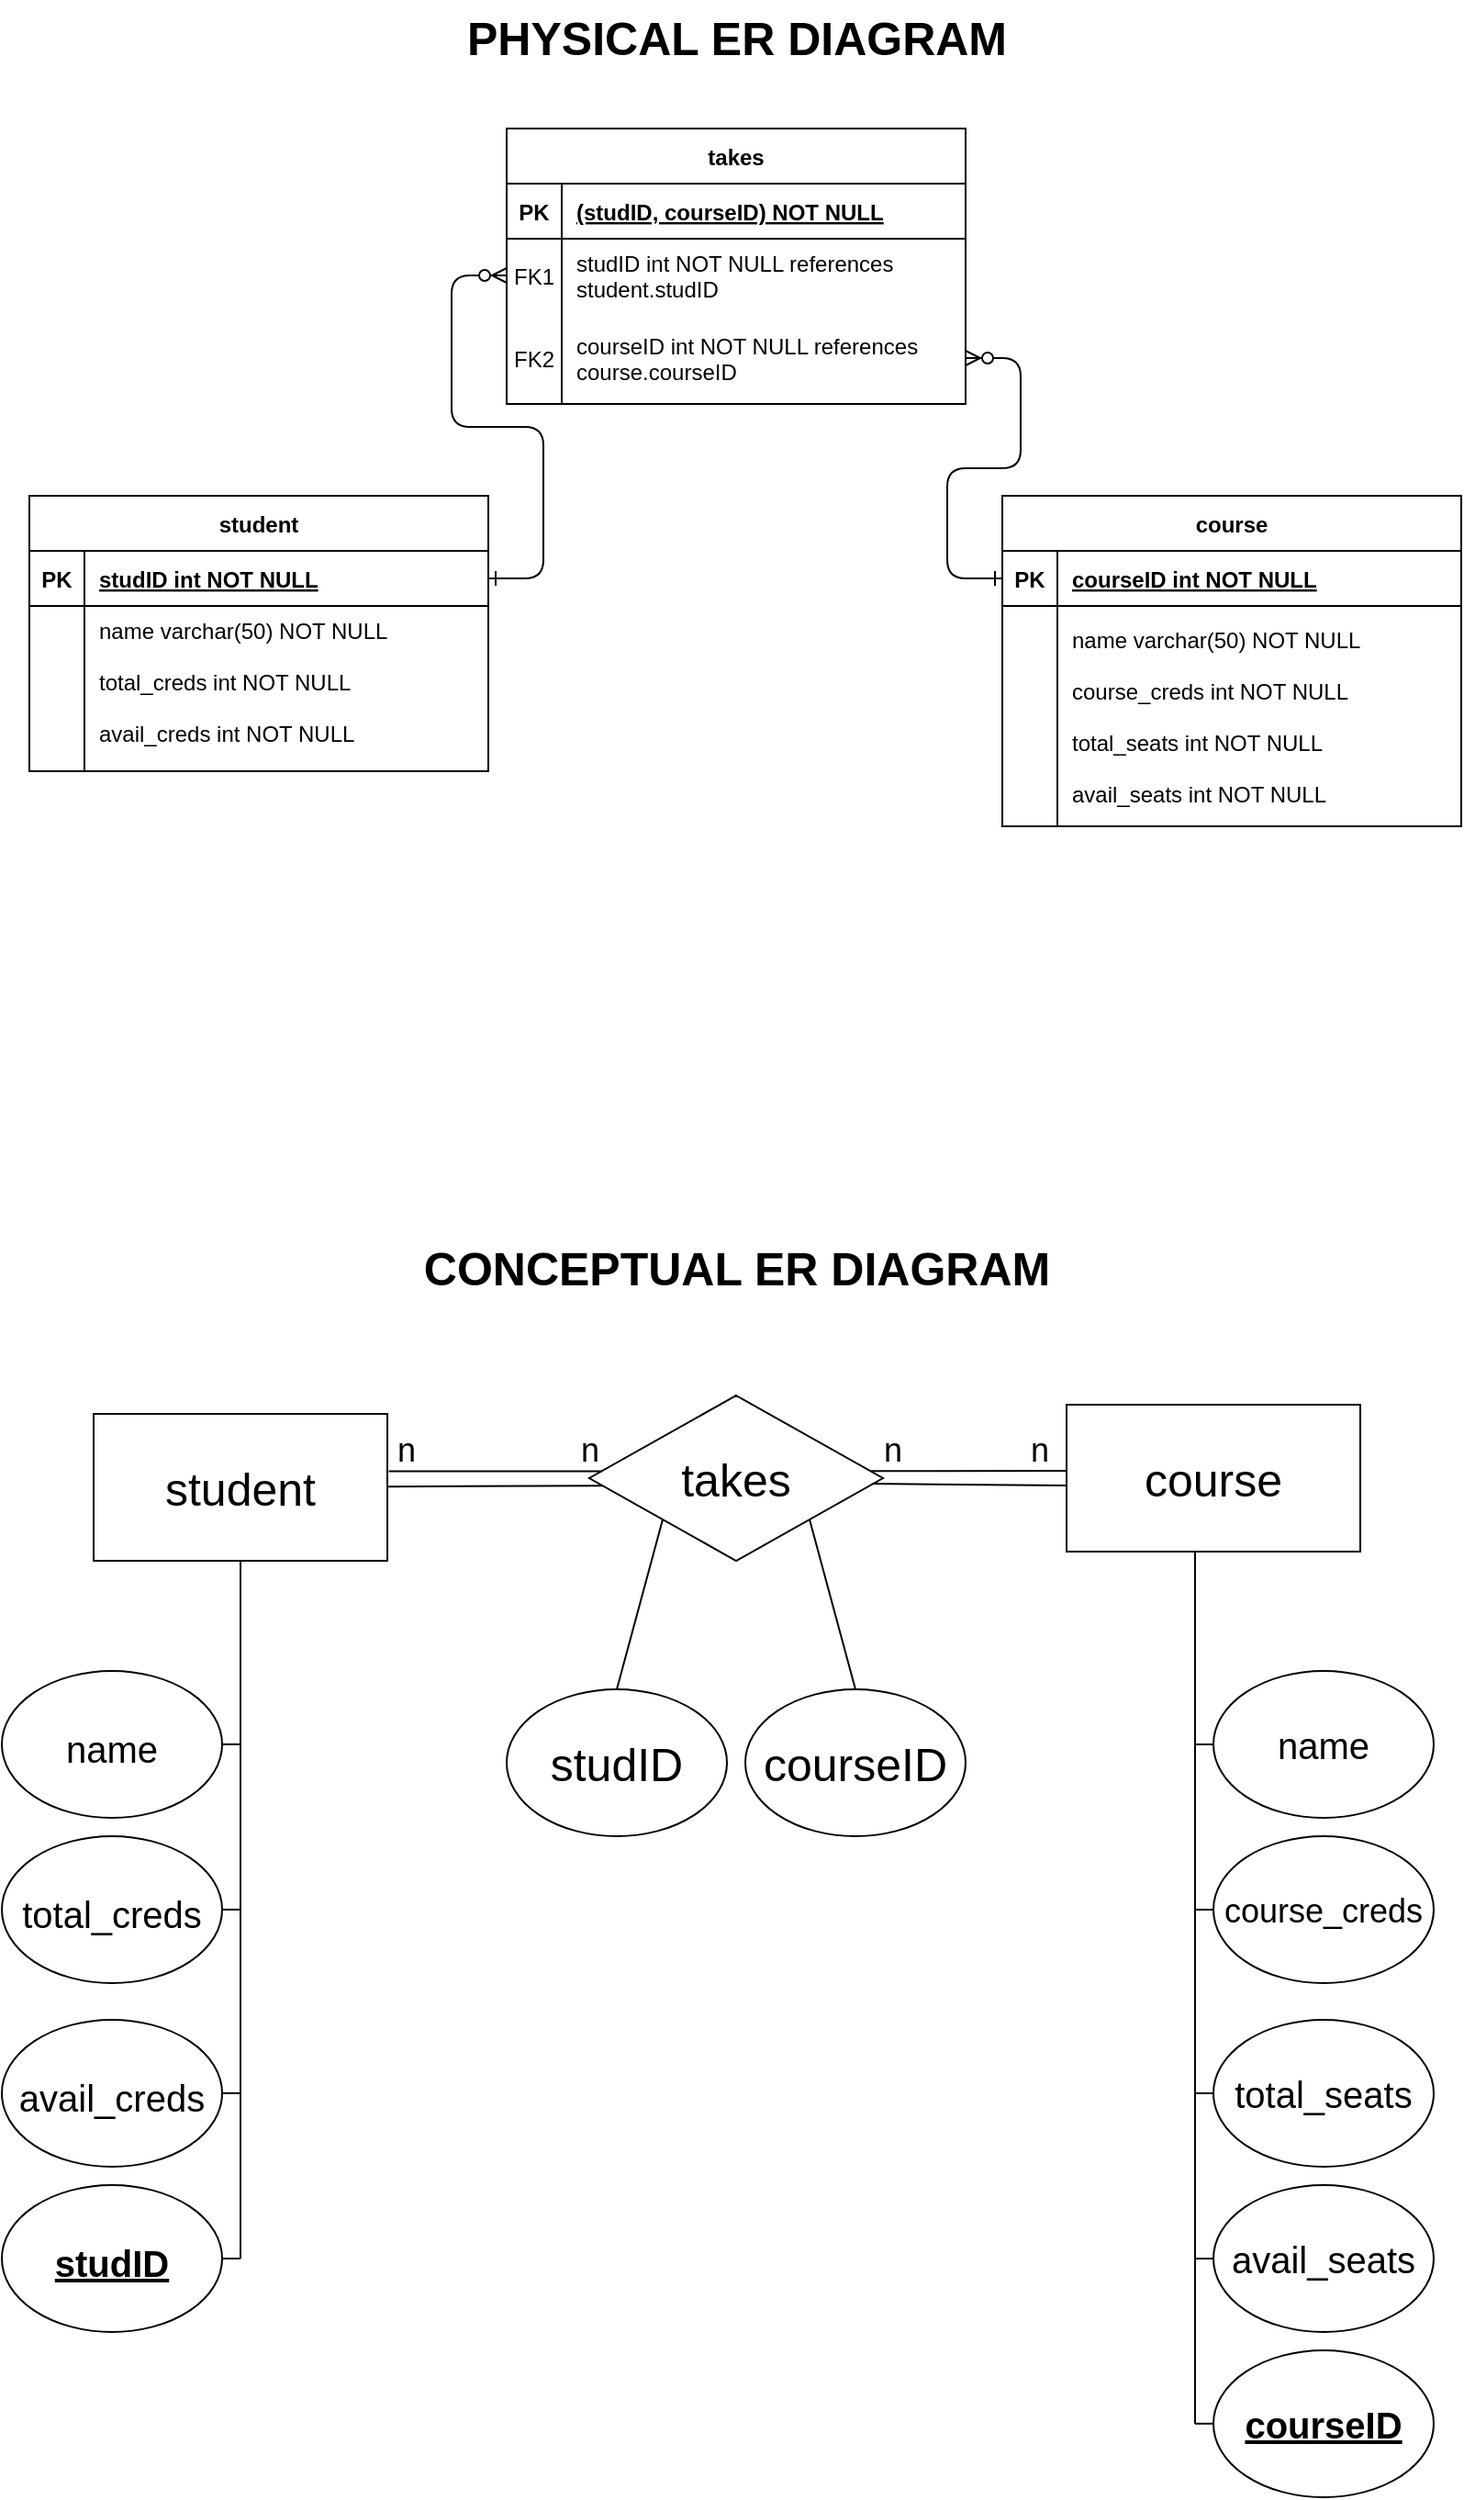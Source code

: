 <mxfile version="17.4.2" type="device"><diagram id="R2lEEEUBdFMjLlhIrx00" name="Page-1"><mxGraphModel dx="3360" dy="2113" grid="1" gridSize="10" guides="1" tooltips="1" connect="1" arrows="1" fold="1" page="1" pageScale="1" pageWidth="850" pageHeight="1100" math="0" shadow="0" extFonts="Permanent Marker^https://fonts.googleapis.com/css?family=Permanent+Marker"><root><mxCell id="0"/><mxCell id="1" parent="0"/><mxCell id="C-vyLk0tnHw3VtMMgP7b-1" value="" style="edgeStyle=entityRelationEdgeStyle;endArrow=ERzeroToMany;startArrow=ERone;endFill=1;startFill=0;" parent="1" source="C-vyLk0tnHw3VtMMgP7b-24" target="C-vyLk0tnHw3VtMMgP7b-6" edge="1"><mxGeometry width="100" height="100" relative="1" as="geometry"><mxPoint x="340" y="720" as="sourcePoint"/><mxPoint x="440" y="620" as="targetPoint"/></mxGeometry></mxCell><mxCell id="C-vyLk0tnHw3VtMMgP7b-12" value="" style="edgeStyle=entityRelationEdgeStyle;endArrow=ERzeroToMany;startArrow=ERone;endFill=1;startFill=0;exitX=0;exitY=0.5;exitDx=0;exitDy=0;entryX=1;entryY=0.5;entryDx=0;entryDy=0;" parent="1" source="C-vyLk0tnHw3VtMMgP7b-14" target="C-vyLk0tnHw3VtMMgP7b-9" edge="1"><mxGeometry width="100" height="100" relative="1" as="geometry"><mxPoint x="400" y="180" as="sourcePoint"/><mxPoint x="620" y="180" as="targetPoint"/></mxGeometry></mxCell><mxCell id="C-vyLk0tnHw3VtMMgP7b-2" value="takes" style="shape=table;startSize=30;container=1;collapsible=1;childLayout=tableLayout;fixedRows=1;rowLines=0;fontStyle=1;align=center;resizeLast=1;" parent="1" vertex="1"><mxGeometry x="295" y="70" width="250" height="150" as="geometry"/></mxCell><mxCell id="C-vyLk0tnHw3VtMMgP7b-3" value="" style="shape=partialRectangle;collapsible=0;dropTarget=0;pointerEvents=0;fillColor=none;points=[[0,0.5],[1,0.5]];portConstraint=eastwest;top=0;left=0;right=0;bottom=1;" parent="C-vyLk0tnHw3VtMMgP7b-2" vertex="1"><mxGeometry y="30" width="250" height="30" as="geometry"/></mxCell><mxCell id="C-vyLk0tnHw3VtMMgP7b-4" value="PK" style="shape=partialRectangle;overflow=hidden;connectable=0;fillColor=none;top=0;left=0;bottom=0;right=0;fontStyle=1;" parent="C-vyLk0tnHw3VtMMgP7b-3" vertex="1"><mxGeometry width="30" height="30" as="geometry"><mxRectangle width="30" height="30" as="alternateBounds"/></mxGeometry></mxCell><mxCell id="C-vyLk0tnHw3VtMMgP7b-5" value="(studID, courseID) NOT NULL " style="shape=partialRectangle;overflow=hidden;connectable=0;fillColor=none;top=0;left=0;bottom=0;right=0;align=left;spacingLeft=6;fontStyle=5;" parent="C-vyLk0tnHw3VtMMgP7b-3" vertex="1"><mxGeometry x="30" width="220" height="30" as="geometry"><mxRectangle width="220" height="30" as="alternateBounds"/></mxGeometry></mxCell><mxCell id="C-vyLk0tnHw3VtMMgP7b-6" value="" style="shape=partialRectangle;collapsible=0;dropTarget=0;pointerEvents=0;fillColor=none;points=[[0,0.5],[1,0.5]];portConstraint=eastwest;top=0;left=0;right=0;bottom=0;" parent="C-vyLk0tnHw3VtMMgP7b-2" vertex="1"><mxGeometry y="60" width="250" height="40" as="geometry"/></mxCell><mxCell id="C-vyLk0tnHw3VtMMgP7b-7" value="FK1" style="shape=partialRectangle;overflow=hidden;connectable=0;fillColor=none;top=0;left=0;bottom=0;right=0;" parent="C-vyLk0tnHw3VtMMgP7b-6" vertex="1"><mxGeometry width="30" height="40" as="geometry"><mxRectangle width="30" height="40" as="alternateBounds"/></mxGeometry></mxCell><mxCell id="C-vyLk0tnHw3VtMMgP7b-8" value="studID int NOT NULL references &#10;student.studID" style="shape=partialRectangle;overflow=hidden;connectable=0;fillColor=none;top=0;left=0;bottom=0;right=0;align=left;spacingLeft=6;" parent="C-vyLk0tnHw3VtMMgP7b-6" vertex="1"><mxGeometry x="30" width="220" height="40" as="geometry"><mxRectangle width="220" height="40" as="alternateBounds"/></mxGeometry></mxCell><mxCell id="C-vyLk0tnHw3VtMMgP7b-9" value="" style="shape=partialRectangle;collapsible=0;dropTarget=0;pointerEvents=0;fillColor=none;points=[[0,0.5],[1,0.5]];portConstraint=eastwest;top=0;left=0;right=0;bottom=0;" parent="C-vyLk0tnHw3VtMMgP7b-2" vertex="1"><mxGeometry y="100" width="250" height="50" as="geometry"/></mxCell><mxCell id="C-vyLk0tnHw3VtMMgP7b-10" value="FK2" style="shape=partialRectangle;overflow=hidden;connectable=0;fillColor=none;top=0;left=0;bottom=0;right=0;" parent="C-vyLk0tnHw3VtMMgP7b-9" vertex="1"><mxGeometry width="30" height="50" as="geometry"><mxRectangle width="30" height="50" as="alternateBounds"/></mxGeometry></mxCell><mxCell id="C-vyLk0tnHw3VtMMgP7b-11" value="courseID int NOT NULL references&#10;course.courseID" style="shape=partialRectangle;overflow=hidden;connectable=0;fillColor=none;top=0;left=0;bottom=0;right=0;align=left;spacingLeft=6;" parent="C-vyLk0tnHw3VtMMgP7b-9" vertex="1"><mxGeometry x="30" width="220" height="50" as="geometry"><mxRectangle width="220" height="50" as="alternateBounds"/></mxGeometry></mxCell><mxCell id="C-vyLk0tnHw3VtMMgP7b-13" value="course" style="shape=table;startSize=30;container=1;collapsible=1;childLayout=tableLayout;fixedRows=1;rowLines=0;fontStyle=1;align=center;resizeLast=1;" parent="1" vertex="1"><mxGeometry x="565" y="270" width="250" height="180" as="geometry"/></mxCell><mxCell id="C-vyLk0tnHw3VtMMgP7b-14" value="" style="shape=partialRectangle;collapsible=0;dropTarget=0;pointerEvents=0;fillColor=none;points=[[0,0.5],[1,0.5]];portConstraint=eastwest;top=0;left=0;right=0;bottom=1;" parent="C-vyLk0tnHw3VtMMgP7b-13" vertex="1"><mxGeometry y="30" width="250" height="30" as="geometry"/></mxCell><mxCell id="C-vyLk0tnHw3VtMMgP7b-15" value="PK" style="shape=partialRectangle;overflow=hidden;connectable=0;fillColor=none;top=0;left=0;bottom=0;right=0;fontStyle=1;" parent="C-vyLk0tnHw3VtMMgP7b-14" vertex="1"><mxGeometry width="30" height="30" as="geometry"><mxRectangle width="30" height="30" as="alternateBounds"/></mxGeometry></mxCell><mxCell id="C-vyLk0tnHw3VtMMgP7b-16" value="courseID int NOT NULL " style="shape=partialRectangle;overflow=hidden;connectable=0;fillColor=none;top=0;left=0;bottom=0;right=0;align=left;spacingLeft=6;fontStyle=5;" parent="C-vyLk0tnHw3VtMMgP7b-14" vertex="1"><mxGeometry x="30" width="220" height="30" as="geometry"><mxRectangle width="220" height="30" as="alternateBounds"/></mxGeometry></mxCell><mxCell id="C-vyLk0tnHw3VtMMgP7b-17" value="" style="shape=partialRectangle;collapsible=0;dropTarget=0;pointerEvents=0;fillColor=none;points=[[0,0.5],[1,0.5]];portConstraint=eastwest;top=0;left=0;right=0;bottom=0;verticalAlign=top;" parent="C-vyLk0tnHw3VtMMgP7b-13" vertex="1"><mxGeometry y="60" width="250" height="120" as="geometry"/></mxCell><mxCell id="C-vyLk0tnHw3VtMMgP7b-18" value="" style="shape=partialRectangle;overflow=hidden;connectable=0;fillColor=none;top=0;left=0;bottom=0;right=0;" parent="C-vyLk0tnHw3VtMMgP7b-17" vertex="1"><mxGeometry width="30" height="120" as="geometry"><mxRectangle width="30" height="120" as="alternateBounds"/></mxGeometry></mxCell><mxCell id="C-vyLk0tnHw3VtMMgP7b-19" value="name varchar(50) NOT NULL&#10;&#10;course_creds int NOT NULL&#10;&#10;total_seats int NOT NULL&#10;&#10;avail_seats int NOT NULL" style="shape=partialRectangle;overflow=hidden;connectable=0;fillColor=none;top=0;left=0;bottom=0;right=0;align=left;spacingLeft=6;" parent="C-vyLk0tnHw3VtMMgP7b-17" vertex="1"><mxGeometry x="30" width="220" height="120" as="geometry"><mxRectangle width="220" height="120" as="alternateBounds"/></mxGeometry></mxCell><mxCell id="C-vyLk0tnHw3VtMMgP7b-23" value="student" style="shape=table;startSize=30;container=1;collapsible=1;childLayout=tableLayout;fixedRows=1;rowLines=0;fontStyle=1;align=center;resizeLast=1;" parent="1" vertex="1"><mxGeometry x="35" y="270" width="250" height="150" as="geometry"/></mxCell><mxCell id="C-vyLk0tnHw3VtMMgP7b-24" value="" style="shape=partialRectangle;collapsible=0;dropTarget=0;pointerEvents=0;fillColor=none;points=[[0,0.5],[1,0.5]];portConstraint=eastwest;top=0;left=0;right=0;bottom=1;" parent="C-vyLk0tnHw3VtMMgP7b-23" vertex="1"><mxGeometry y="30" width="250" height="30" as="geometry"/></mxCell><mxCell id="C-vyLk0tnHw3VtMMgP7b-25" value="PK" style="shape=partialRectangle;overflow=hidden;connectable=0;fillColor=none;top=0;left=0;bottom=0;right=0;fontStyle=1;" parent="C-vyLk0tnHw3VtMMgP7b-24" vertex="1"><mxGeometry width="30" height="30" as="geometry"><mxRectangle width="30" height="30" as="alternateBounds"/></mxGeometry></mxCell><mxCell id="C-vyLk0tnHw3VtMMgP7b-26" value="studID int NOT NULL" style="shape=partialRectangle;overflow=hidden;connectable=0;fillColor=none;top=0;left=0;bottom=0;right=0;align=left;spacingLeft=6;fontStyle=5;" parent="C-vyLk0tnHw3VtMMgP7b-24" vertex="1"><mxGeometry x="30" width="220" height="30" as="geometry"><mxRectangle width="220" height="30" as="alternateBounds"/></mxGeometry></mxCell><mxCell id="C-vyLk0tnHw3VtMMgP7b-27" value="" style="shape=partialRectangle;collapsible=0;dropTarget=0;pointerEvents=0;fillColor=none;points=[[0,0.5],[1,0.5]];portConstraint=eastwest;top=0;left=0;right=0;bottom=0;" parent="C-vyLk0tnHw3VtMMgP7b-23" vertex="1"><mxGeometry y="60" width="250" height="90" as="geometry"/></mxCell><mxCell id="C-vyLk0tnHw3VtMMgP7b-28" value="" style="shape=partialRectangle;overflow=hidden;connectable=0;fillColor=none;top=0;left=0;bottom=0;right=0;" parent="C-vyLk0tnHw3VtMMgP7b-27" vertex="1"><mxGeometry width="30" height="90" as="geometry"><mxRectangle width="30" height="90" as="alternateBounds"/></mxGeometry></mxCell><mxCell id="C-vyLk0tnHw3VtMMgP7b-29" value="name varchar(50) NOT NULL&#10;&#10;total_creds int NOT NULL&#10;&#10;avail_creds int NOT NULL" style="shape=partialRectangle;overflow=hidden;connectable=0;fillColor=none;top=0;left=0;bottom=0;right=0;align=left;spacingLeft=6;verticalAlign=top;" parent="C-vyLk0tnHw3VtMMgP7b-27" vertex="1"><mxGeometry x="30" width="220" height="90" as="geometry"><mxRectangle width="220" height="90" as="alternateBounds"/></mxGeometry></mxCell><mxCell id="mWbxlBwEeZpB2sjAdMG9-4" value="PHYSICAL ER DIAGRAM" style="text;html=1;align=center;verticalAlign=middle;resizable=0;points=[];autosize=1;strokeColor=none;fillColor=none;fontStyle=1;fontSize=25;" vertex="1" parent="1"><mxGeometry x="265" width="310" height="40" as="geometry"/></mxCell><mxCell id="mWbxlBwEeZpB2sjAdMG9-5" value="CONCEPTUAL ER DIAGRAM" style="text;html=1;align=center;verticalAlign=middle;resizable=0;points=[];autosize=1;strokeColor=none;fillColor=none;fontStyle=1;fontSize=25;" vertex="1" parent="1"><mxGeometry x="240" y="670" width="360" height="40" as="geometry"/></mxCell><mxCell id="mWbxlBwEeZpB2sjAdMG9-9" value="student" style="rounded=0;whiteSpace=wrap;html=1;fontSize=25;" vertex="1" parent="1"><mxGeometry x="70" y="770" width="160" height="80" as="geometry"/></mxCell><mxCell id="mWbxlBwEeZpB2sjAdMG9-10" value="course" style="rounded=0;whiteSpace=wrap;html=1;fontSize=25;" vertex="1" parent="1"><mxGeometry x="600" y="765" width="160" height="80" as="geometry"/></mxCell><mxCell id="mWbxlBwEeZpB2sjAdMG9-11" value="takes" style="rhombus;whiteSpace=wrap;html=1;fontSize=25;" vertex="1" parent="1"><mxGeometry x="340" y="760" width="160" height="90" as="geometry"/></mxCell><mxCell id="mWbxlBwEeZpB2sjAdMG9-12" value="&lt;font style=&quot;font-size: 20px&quot;&gt;name&lt;/font&gt;" style="ellipse;whiteSpace=wrap;html=1;fontSize=25;" vertex="1" parent="1"><mxGeometry x="20" y="910" width="120" height="80" as="geometry"/></mxCell><mxCell id="mWbxlBwEeZpB2sjAdMG9-13" value="&lt;font style=&quot;font-size: 20px&quot;&gt;total_creds&lt;/font&gt;" style="ellipse;whiteSpace=wrap;html=1;fontSize=25;" vertex="1" parent="1"><mxGeometry x="20" y="1000" width="120" height="80" as="geometry"/></mxCell><mxCell id="mWbxlBwEeZpB2sjAdMG9-14" value="&lt;font style=&quot;font-size: 20px&quot;&gt;avail_creds&lt;/font&gt;" style="ellipse;whiteSpace=wrap;html=1;fontSize=25;" vertex="1" parent="1"><mxGeometry x="20" y="1100" width="120" height="80" as="geometry"/></mxCell><mxCell id="mWbxlBwEeZpB2sjAdMG9-15" value="&lt;font style=&quot;font-size: 20px&quot;&gt;&lt;b&gt;&lt;u&gt;studID&lt;/u&gt;&lt;/b&gt;&lt;/font&gt;" style="ellipse;whiteSpace=wrap;html=1;fontSize=25;" vertex="1" parent="1"><mxGeometry x="20" y="1190" width="120" height="80" as="geometry"/></mxCell><mxCell id="mWbxlBwEeZpB2sjAdMG9-16" value="studID" style="ellipse;whiteSpace=wrap;html=1;fontSize=25;" vertex="1" parent="1"><mxGeometry x="295" y="920" width="120" height="80" as="geometry"/></mxCell><mxCell id="mWbxlBwEeZpB2sjAdMG9-17" value="courseID" style="ellipse;whiteSpace=wrap;html=1;fontSize=25;" vertex="1" parent="1"><mxGeometry x="425" y="920" width="120" height="80" as="geometry"/></mxCell><mxCell id="mWbxlBwEeZpB2sjAdMG9-21" value="name" style="ellipse;whiteSpace=wrap;html=1;fontSize=20;" vertex="1" parent="1"><mxGeometry x="680" y="910" width="120" height="80" as="geometry"/></mxCell><mxCell id="mWbxlBwEeZpB2sjAdMG9-22" value="&lt;font style=&quot;font-size: 18px&quot;&gt;course_creds&lt;/font&gt;" style="ellipse;whiteSpace=wrap;html=1;fontSize=20;" vertex="1" parent="1"><mxGeometry x="680" y="1000" width="120" height="80" as="geometry"/></mxCell><mxCell id="mWbxlBwEeZpB2sjAdMG9-23" value="total_seats" style="ellipse;whiteSpace=wrap;html=1;fontSize=20;" vertex="1" parent="1"><mxGeometry x="680" y="1100" width="120" height="80" as="geometry"/></mxCell><mxCell id="mWbxlBwEeZpB2sjAdMG9-24" value="avail_seats" style="ellipse;whiteSpace=wrap;html=1;fontSize=20;" vertex="1" parent="1"><mxGeometry x="680" y="1190" width="120" height="80" as="geometry"/></mxCell><mxCell id="mWbxlBwEeZpB2sjAdMG9-25" value="&lt;b&gt;&lt;u&gt;courseID&lt;/u&gt;&lt;/b&gt;" style="ellipse;whiteSpace=wrap;html=1;fontSize=20;" vertex="1" parent="1"><mxGeometry x="680" y="1280" width="120" height="80" as="geometry"/></mxCell><mxCell id="mWbxlBwEeZpB2sjAdMG9-26" value="" style="endArrow=none;html=1;rounded=0;fontSize=18;entryX=0.5;entryY=0;entryDx=0;entryDy=0;exitX=0;exitY=1;exitDx=0;exitDy=0;" edge="1" parent="1" source="mWbxlBwEeZpB2sjAdMG9-11" target="mWbxlBwEeZpB2sjAdMG9-16"><mxGeometry width="50" height="50" relative="1" as="geometry"><mxPoint x="460" y="1050" as="sourcePoint"/><mxPoint x="510" y="1000" as="targetPoint"/></mxGeometry></mxCell><mxCell id="mWbxlBwEeZpB2sjAdMG9-27" value="" style="endArrow=none;html=1;rounded=0;fontSize=18;entryX=0.5;entryY=0;entryDx=0;entryDy=0;exitX=1;exitY=1;exitDx=0;exitDy=0;" edge="1" parent="1" source="mWbxlBwEeZpB2sjAdMG9-11" target="mWbxlBwEeZpB2sjAdMG9-17"><mxGeometry width="50" height="50" relative="1" as="geometry"><mxPoint x="390" y="837.5" as="sourcePoint"/><mxPoint x="365" y="930" as="targetPoint"/></mxGeometry></mxCell><mxCell id="mWbxlBwEeZpB2sjAdMG9-28" value="" style="endArrow=none;html=1;rounded=0;fontSize=18;entryX=0.5;entryY=1;entryDx=0;entryDy=0;" edge="1" parent="1" target="mWbxlBwEeZpB2sjAdMG9-9"><mxGeometry width="50" height="50" relative="1" as="geometry"><mxPoint x="150" y="1230" as="sourcePoint"/><mxPoint x="510" y="1000" as="targetPoint"/></mxGeometry></mxCell><mxCell id="mWbxlBwEeZpB2sjAdMG9-29" value="" style="endArrow=none;html=1;rounded=0;fontSize=18;exitX=1;exitY=0.5;exitDx=0;exitDy=0;" edge="1" parent="1" source="mWbxlBwEeZpB2sjAdMG9-15"><mxGeometry width="50" height="50" relative="1" as="geometry"><mxPoint x="460" y="1050" as="sourcePoint"/><mxPoint x="150" y="1230" as="targetPoint"/></mxGeometry></mxCell><mxCell id="mWbxlBwEeZpB2sjAdMG9-30" value="" style="endArrow=none;html=1;rounded=0;fontSize=18;exitX=1;exitY=0.5;exitDx=0;exitDy=0;" edge="1" parent="1"><mxGeometry width="50" height="50" relative="1" as="geometry"><mxPoint x="140" y="1139.96" as="sourcePoint"/><mxPoint x="150" y="1139.96" as="targetPoint"/></mxGeometry></mxCell><mxCell id="mWbxlBwEeZpB2sjAdMG9-31" value="" style="endArrow=none;html=1;rounded=0;fontSize=18;exitX=1;exitY=0.5;exitDx=0;exitDy=0;" edge="1" parent="1"><mxGeometry width="50" height="50" relative="1" as="geometry"><mxPoint x="140" y="1039.96" as="sourcePoint"/><mxPoint x="150" y="1039.96" as="targetPoint"/></mxGeometry></mxCell><mxCell id="mWbxlBwEeZpB2sjAdMG9-32" value="" style="endArrow=none;html=1;rounded=0;fontSize=18;exitX=1;exitY=0.5;exitDx=0;exitDy=0;" edge="1" parent="1"><mxGeometry width="50" height="50" relative="1" as="geometry"><mxPoint x="140" y="949.96" as="sourcePoint"/><mxPoint x="150" y="949.96" as="targetPoint"/></mxGeometry></mxCell><mxCell id="mWbxlBwEeZpB2sjAdMG9-33" value="" style="endArrow=none;html=1;rounded=0;fontSize=18;exitX=1;exitY=0.5;exitDx=0;exitDy=0;" edge="1" parent="1"><mxGeometry width="50" height="50" relative="1" as="geometry"><mxPoint x="670.0" y="1230.04" as="sourcePoint"/><mxPoint x="680" y="1230.04" as="targetPoint"/></mxGeometry></mxCell><mxCell id="mWbxlBwEeZpB2sjAdMG9-34" value="" style="endArrow=none;html=1;rounded=0;fontSize=18;exitX=1;exitY=0.5;exitDx=0;exitDy=0;" edge="1" parent="1"><mxGeometry width="50" height="50" relative="1" as="geometry"><mxPoint x="670" y="1140" as="sourcePoint"/><mxPoint x="680" y="1140" as="targetPoint"/></mxGeometry></mxCell><mxCell id="mWbxlBwEeZpB2sjAdMG9-35" value="" style="endArrow=none;html=1;rounded=0;fontSize=18;exitX=1;exitY=0.5;exitDx=0;exitDy=0;" edge="1" parent="1"><mxGeometry width="50" height="50" relative="1" as="geometry"><mxPoint x="670" y="1040" as="sourcePoint"/><mxPoint x="680" y="1040" as="targetPoint"/></mxGeometry></mxCell><mxCell id="mWbxlBwEeZpB2sjAdMG9-36" value="" style="endArrow=none;html=1;rounded=0;fontSize=18;exitX=1;exitY=0.5;exitDx=0;exitDy=0;" edge="1" parent="1"><mxGeometry width="50" height="50" relative="1" as="geometry"><mxPoint x="670" y="950.0" as="sourcePoint"/><mxPoint x="680" y="950.0" as="targetPoint"/></mxGeometry></mxCell><mxCell id="mWbxlBwEeZpB2sjAdMG9-37" value="" style="endArrow=none;html=1;rounded=0;fontSize=18;entryX=0.5;entryY=1;entryDx=0;entryDy=0;" edge="1" parent="1"><mxGeometry width="50" height="50" relative="1" as="geometry"><mxPoint x="670" y="1320" as="sourcePoint"/><mxPoint x="670" y="845" as="targetPoint"/></mxGeometry></mxCell><mxCell id="mWbxlBwEeZpB2sjAdMG9-38" value="" style="endArrow=none;html=1;rounded=0;fontSize=18;exitX=1;exitY=0.5;exitDx=0;exitDy=0;" edge="1" parent="1"><mxGeometry width="50" height="50" relative="1" as="geometry"><mxPoint x="670.0" y="1319.92" as="sourcePoint"/><mxPoint x="680" y="1319.92" as="targetPoint"/></mxGeometry></mxCell><mxCell id="mWbxlBwEeZpB2sjAdMG9-40" value="" style="endArrow=none;html=1;rounded=0;fontSize=18;exitX=1.005;exitY=0.39;exitDx=0;exitDy=0;entryX=0.043;entryY=0.458;entryDx=0;entryDy=0;entryPerimeter=0;exitPerimeter=0;" edge="1" parent="1" source="mWbxlBwEeZpB2sjAdMG9-9" target="mWbxlBwEeZpB2sjAdMG9-11"><mxGeometry width="50" height="50" relative="1" as="geometry"><mxPoint x="320" y="840" as="sourcePoint"/><mxPoint x="370" y="790" as="targetPoint"/></mxGeometry></mxCell><mxCell id="mWbxlBwEeZpB2sjAdMG9-41" value="" style="endArrow=none;html=1;rounded=0;fontSize=18;exitX=1.005;exitY=0.39;exitDx=0;exitDy=0;entryX=0.044;entryY=0.546;entryDx=0;entryDy=0;entryPerimeter=0;exitPerimeter=0;" edge="1" parent="1" target="mWbxlBwEeZpB2sjAdMG9-11"><mxGeometry width="50" height="50" relative="1" as="geometry"><mxPoint x="230.0" y="809.57" as="sourcePoint"/><mxPoint x="346.08" y="809.59" as="targetPoint"/></mxGeometry></mxCell><mxCell id="mWbxlBwEeZpB2sjAdMG9-42" value="" style="endArrow=none;html=1;rounded=0;fontSize=18;exitX=0.955;exitY=0.457;exitDx=0;exitDy=0;exitPerimeter=0;" edge="1" parent="1" source="mWbxlBwEeZpB2sjAdMG9-11"><mxGeometry width="50" height="50" relative="1" as="geometry"><mxPoint x="490" y="801" as="sourcePoint"/><mxPoint x="600" y="801" as="targetPoint"/></mxGeometry></mxCell><mxCell id="mWbxlBwEeZpB2sjAdMG9-43" value="" style="endArrow=none;html=1;rounded=0;fontSize=18;exitX=0.962;exitY=0.534;exitDx=0;exitDy=0;exitPerimeter=0;" edge="1" parent="1" source="mWbxlBwEeZpB2sjAdMG9-11"><mxGeometry width="50" height="50" relative="1" as="geometry"><mxPoint x="490" y="810" as="sourcePoint"/><mxPoint x="600" y="809" as="targetPoint"/></mxGeometry></mxCell><mxCell id="mWbxlBwEeZpB2sjAdMG9-44" value="n" style="text;html=1;align=center;verticalAlign=middle;resizable=0;points=[];autosize=1;strokeColor=none;fillColor=none;fontSize=18;" vertex="1" parent="1"><mxGeometry x="225" y="775" width="30" height="30" as="geometry"/></mxCell><mxCell id="mWbxlBwEeZpB2sjAdMG9-45" value="n" style="text;html=1;align=center;verticalAlign=middle;resizable=0;points=[];autosize=1;strokeColor=none;fillColor=none;fontSize=18;" vertex="1" parent="1"><mxGeometry x="325" y="775" width="30" height="30" as="geometry"/></mxCell><mxCell id="mWbxlBwEeZpB2sjAdMG9-46" value="n" style="text;html=1;align=center;verticalAlign=middle;resizable=0;points=[];autosize=1;strokeColor=none;fillColor=none;fontSize=18;" vertex="1" parent="1"><mxGeometry x="490" y="775" width="30" height="30" as="geometry"/></mxCell><mxCell id="mWbxlBwEeZpB2sjAdMG9-47" value="n" style="text;html=1;align=center;verticalAlign=middle;resizable=0;points=[];autosize=1;strokeColor=none;fillColor=none;fontSize=18;" vertex="1" parent="1"><mxGeometry x="570" y="775" width="30" height="30" as="geometry"/></mxCell></root></mxGraphModel></diagram></mxfile>